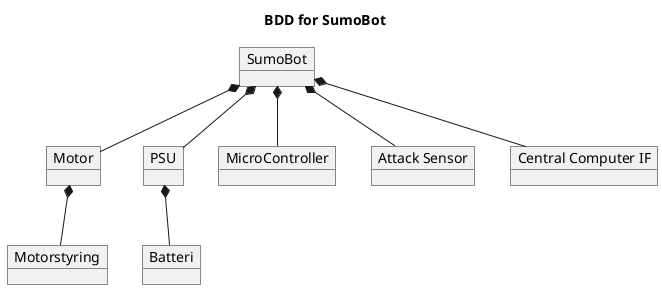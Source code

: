 @startuml
skinparam BackgroundColor transparent

title BDD for SumoBot

object "SumoBot" as SumoBot
object "Motor" as Motor
object "Motorstyring" as Motorstyring
object "PSU" as PSU
object "Batteri" as Batteri
object "MicroController" as muc_SumoBot
object "Attack Sensor" as AttackSensor
object "Central Computer IF" as central_computer_IF

SumoBot *-- Motor
  Motor *-- Motorstyring
SumoBot *-- PSU
  PSU *-- Batteri
SumoBot *-- muc_SumoBot
SumoBot *-- AttackSensor
SumoBot *-- central_computer_IF

@enduml
